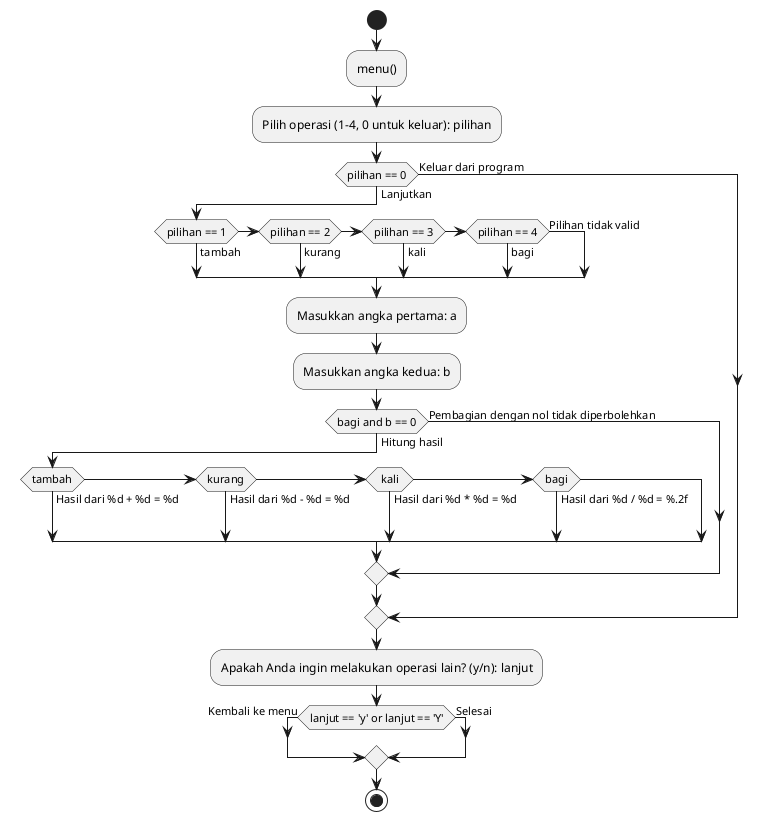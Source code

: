 @startuml

start

:menu();
:Pilih operasi (1-4, 0 untuk keluar): pilihan;

if (pilihan == 0) then (Keluar dari program)
else (Lanjutkan)

    if (pilihan == 1) then (tambah)
    else if (pilihan == 2) then (kurang)
    else if (pilihan == 3) then (kali)
    else if (pilihan == 4) then (bagi)
    else (Pilihan tidak valid)

    endif

    :Masukkan angka pertama: a;
    :Masukkan angka kedua: b;

    if (bagi and b == 0) then (Pembagian dengan nol tidak diperbolehkan)
    else (Hitung hasil)

        if (tambah) then (Hasil dari %d + %d = %d)
        else if (kurang) then (Hasil dari %d - %d = %d)
        else if (kali) then (Hasil dari %d * %d = %d)
        else if (bagi) then (Hasil dari %d / %d = %.2f)
        endif

    endif

endif

:Apakah Anda ingin melakukan operasi lain? (y/n): lanjut;

if (lanjut == 'y' or lanjut == 'Y') then (Kembali ke menu)
else (Selesai)

endif

stop

@enduml